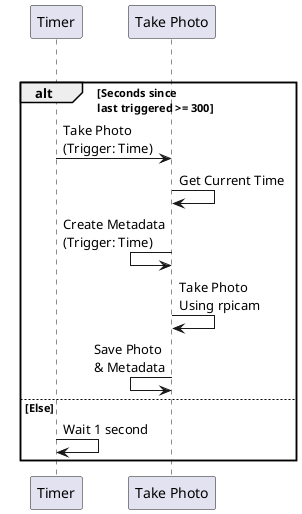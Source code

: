 @startuml

  participant "Timer" as rpiTime
  participant "Take Photo" as rpiPhoto

loop
  alt Seconds since\nlast triggered >= 300
    rpiTime -> rpiPhoto : Take Photo\n(Trigger: Time)
    rpiPhoto -> rpiPhoto : Get Current Time
    rpiPhoto <- rpiPhoto : Create Metadata\n(Trigger: Time)
    rpiPhoto -> rpiPhoto : Take Photo\nUsing rpicam
    rpiPhoto <- rpiPhoto : Save Photo\n& Metadata
  else Else
    rpiTime -> rpiTime : Wait 1 second
end
@enduml
